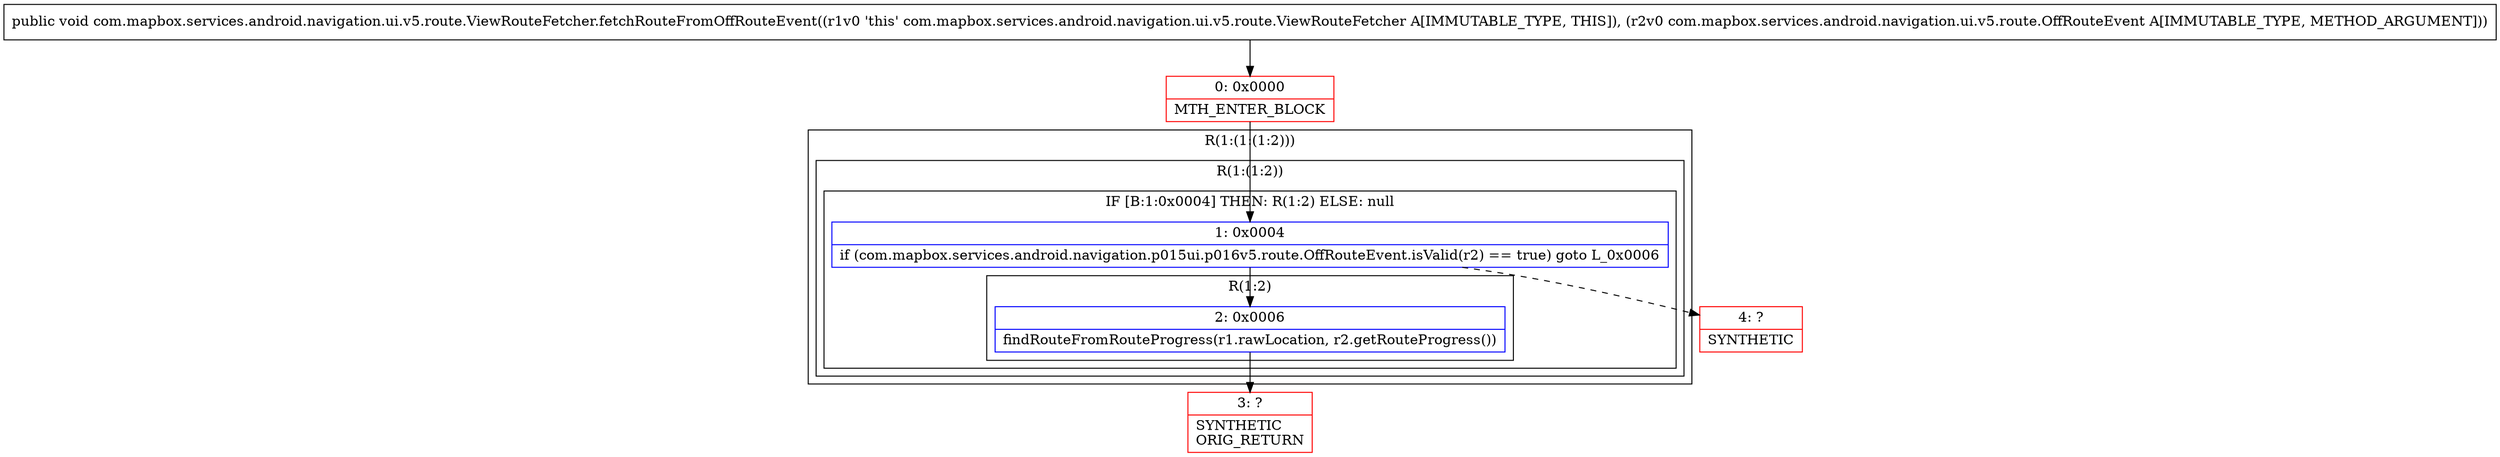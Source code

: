 digraph "CFG forcom.mapbox.services.android.navigation.ui.v5.route.ViewRouteFetcher.fetchRouteFromOffRouteEvent(Lcom\/mapbox\/services\/android\/navigation\/ui\/v5\/route\/OffRouteEvent;)V" {
subgraph cluster_Region_791872987 {
label = "R(1:(1:(1:2)))";
node [shape=record,color=blue];
subgraph cluster_Region_267097507 {
label = "R(1:(1:2))";
node [shape=record,color=blue];
subgraph cluster_IfRegion_1407393191 {
label = "IF [B:1:0x0004] THEN: R(1:2) ELSE: null";
node [shape=record,color=blue];
Node_1 [shape=record,label="{1\:\ 0x0004|if (com.mapbox.services.android.navigation.p015ui.p016v5.route.OffRouteEvent.isValid(r2) == true) goto L_0x0006\l}"];
subgraph cluster_Region_1561215060 {
label = "R(1:2)";
node [shape=record,color=blue];
Node_2 [shape=record,label="{2\:\ 0x0006|findRouteFromRouteProgress(r1.rawLocation, r2.getRouteProgress())\l}"];
}
}
}
}
Node_0 [shape=record,color=red,label="{0\:\ 0x0000|MTH_ENTER_BLOCK\l}"];
Node_3 [shape=record,color=red,label="{3\:\ ?|SYNTHETIC\lORIG_RETURN\l}"];
Node_4 [shape=record,color=red,label="{4\:\ ?|SYNTHETIC\l}"];
MethodNode[shape=record,label="{public void com.mapbox.services.android.navigation.ui.v5.route.ViewRouteFetcher.fetchRouteFromOffRouteEvent((r1v0 'this' com.mapbox.services.android.navigation.ui.v5.route.ViewRouteFetcher A[IMMUTABLE_TYPE, THIS]), (r2v0 com.mapbox.services.android.navigation.ui.v5.route.OffRouteEvent A[IMMUTABLE_TYPE, METHOD_ARGUMENT])) }"];
MethodNode -> Node_0;
Node_1 -> Node_2;
Node_1 -> Node_4[style=dashed];
Node_2 -> Node_3;
Node_0 -> Node_1;
}

